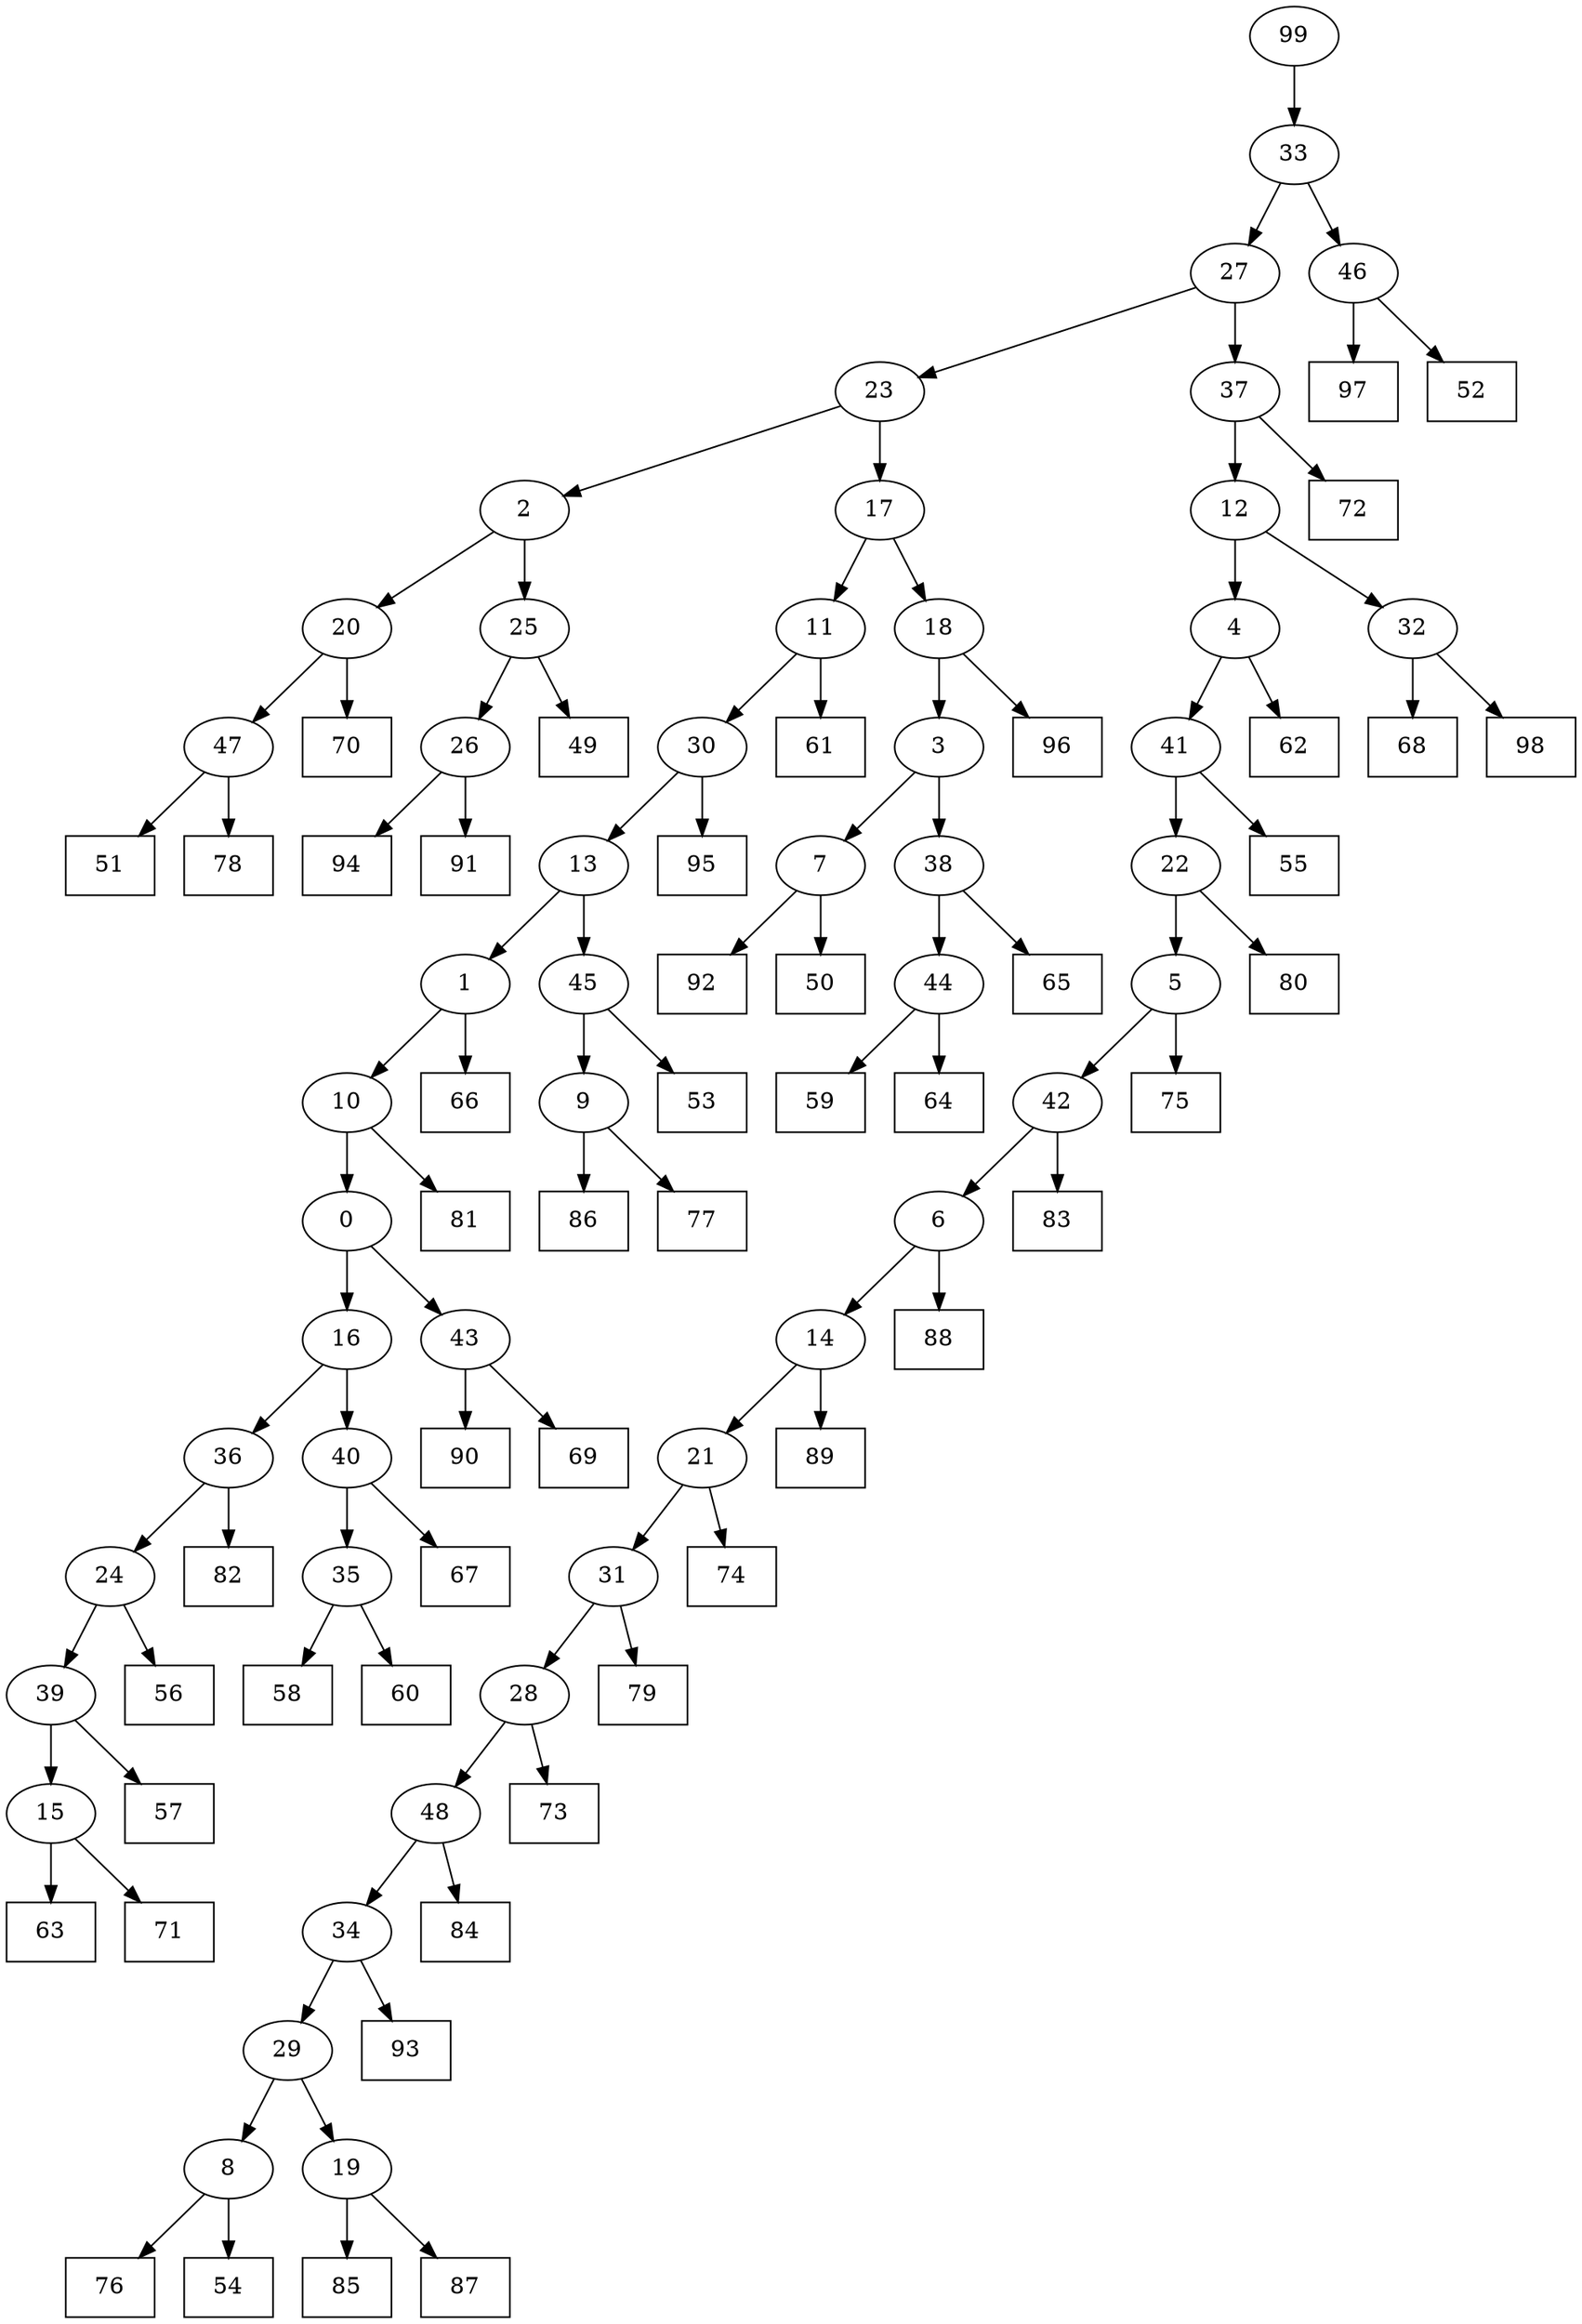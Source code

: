 digraph G {
0[label="0"];
1[label="1"];
2[label="2"];
3[label="3"];
4[label="4"];
5[label="5"];
6[label="6"];
7[label="7"];
8[label="8"];
9[label="9"];
10[label="10"];
11[label="11"];
12[label="12"];
13[label="13"];
14[label="14"];
15[label="15"];
16[label="16"];
17[label="17"];
18[label="18"];
19[label="19"];
20[label="20"];
21[label="21"];
22[label="22"];
23[label="23"];
24[label="24"];
25[label="25"];
26[label="26"];
27[label="27"];
28[label="28"];
29[label="29"];
30[label="30"];
31[label="31"];
32[label="32"];
33[label="33"];
34[label="34"];
35[label="35"];
36[label="36"];
37[label="37"];
38[label="38"];
39[label="39"];
40[label="40"];
41[label="41"];
42[label="42"];
43[label="43"];
44[label="44"];
45[label="45"];
46[label="46"];
47[label="47"];
48[label="48"];
49[shape=box,label="93"];
50[shape=box,label="76"];
51[shape=box,label="81"];
52[shape=box,label="53"];
53[shape=box,label="90"];
54[shape=box,label="79"];
55[shape=box,label="75"];
56[shape=box,label="73"];
57[shape=box,label="72"];
58[shape=box,label="66"];
59[shape=box,label="70"];
60[shape=box,label="63"];
61[shape=box,label="85"];
62[shape=box,label="51"];
63[shape=box,label="55"];
64[shape=box,label="86"];
65[shape=box,label="89"];
66[shape=box,label="71"];
67[shape=box,label="95"];
68[shape=box,label="54"];
69[shape=box,label="62"];
70[shape=box,label="83"];
71[shape=box,label="92"];
72[shape=box,label="57"];
73[shape=box,label="69"];
74[shape=box,label="80"];
75[shape=box,label="96"];
76[shape=box,label="58"];
77[shape=box,label="74"];
78[shape=box,label="68"];
79[shape=box,label="56"];
80[shape=box,label="98"];
81[shape=box,label="60"];
82[shape=box,label="78"];
83[shape=box,label="59"];
84[shape=box,label="61"];
85[shape=box,label="50"];
86[shape=box,label="77"];
87[shape=box,label="49"];
88[shape=box,label="94"];
89[shape=box,label="65"];
90[shape=box,label="91"];
91[shape=box,label="67"];
92[shape=box,label="97"];
93[shape=box,label="84"];
94[shape=box,label="52"];
95[shape=box,label="82"];
96[shape=box,label="87"];
97[shape=box,label="88"];
98[shape=box,label="64"];
99[label="99"];
20->59 ;
3->7 ;
43->53 ;
6->97 ;
19->61 ;
9->64 ;
31->54 ;
35->76 ;
4->69 ;
38->89 ;
30->67 ;
20->47 ;
19->96 ;
32->80 ;
28->56 ;
18->75 ;
46->92 ;
47->82 ;
24->39 ;
0->16 ;
10->51 ;
14->21 ;
21->77 ;
44->83 ;
22->74 ;
0->43 ;
23->2 ;
2->20 ;
47->62 ;
38->44 ;
44->98 ;
26->90 ;
12->4 ;
41->22 ;
12->32 ;
1->58 ;
37->57 ;
17->18 ;
18->3 ;
24->79 ;
7->85 ;
28->48 ;
48->93 ;
36->24 ;
6->14 ;
14->65 ;
99->33 ;
33->27 ;
40->91 ;
32->78 ;
23->17 ;
42->70 ;
8->68 ;
48->34 ;
11->30 ;
34->29 ;
43->73 ;
22->5 ;
5->55 ;
39->15 ;
15->66 ;
45->52 ;
45->9 ;
9->86 ;
27->37 ;
37->12 ;
3->38 ;
4->41 ;
41->63 ;
34->49 ;
35->81 ;
27->23 ;
13->1 ;
7->71 ;
21->31 ;
31->28 ;
17->11 ;
11->84 ;
16->40 ;
40->35 ;
29->19 ;
16->36 ;
36->95 ;
25->87 ;
26->88 ;
30->13 ;
13->45 ;
5->42 ;
33->46 ;
46->94 ;
39->72 ;
2->25 ;
25->26 ;
15->60 ;
1->10 ;
10->0 ;
42->6 ;
29->8 ;
8->50 ;
}
